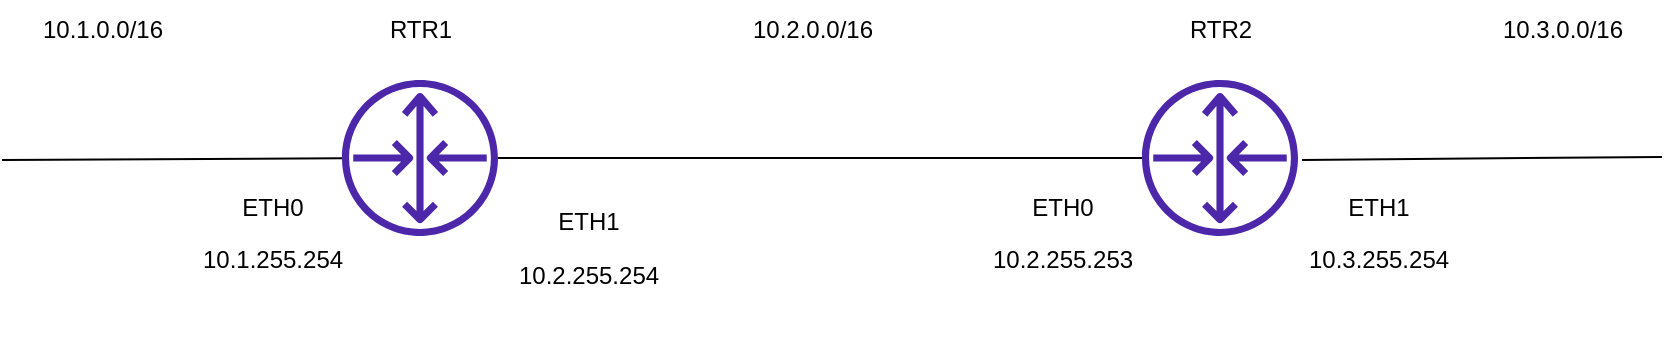 <mxfile version="20.5.3" type="github"><diagram id="xSaMXgk_q9F1Heg9Wi8A" name="Page-1"><mxGraphModel dx="1099" dy="602" grid="1" gridSize="10" guides="1" tooltips="1" connect="1" arrows="1" fold="1" page="1" pageScale="1" pageWidth="850" pageHeight="1100" math="0" shadow="0"><root><mxCell id="0"/><mxCell id="1" parent="0"/><mxCell id="K_bFSCVpv75vGkcPs-kN-1" value="" style="sketch=0;outlineConnect=0;fontColor=#232F3E;gradientColor=none;fillColor=#4D27AA;strokeColor=none;dashed=0;verticalLabelPosition=bottom;verticalAlign=top;align=center;html=1;fontSize=12;fontStyle=0;aspect=fixed;pointerEvents=1;shape=mxgraph.aws4.router;" vertex="1" parent="1"><mxGeometry x="170" y="290" width="78" height="78" as="geometry"/></mxCell><mxCell id="K_bFSCVpv75vGkcPs-kN-2" value="" style="sketch=0;outlineConnect=0;fontColor=#232F3E;gradientColor=none;fillColor=#4D27AA;strokeColor=none;dashed=0;verticalLabelPosition=bottom;verticalAlign=top;align=center;html=1;fontSize=12;fontStyle=0;aspect=fixed;pointerEvents=1;shape=mxgraph.aws4.router;" vertex="1" parent="1"><mxGeometry x="570" y="290" width="78" height="78" as="geometry"/></mxCell><mxCell id="K_bFSCVpv75vGkcPs-kN-4" value="" style="endArrow=none;html=1;rounded=0;" edge="1" parent="1" source="K_bFSCVpv75vGkcPs-kN-1" target="K_bFSCVpv75vGkcPs-kN-2"><mxGeometry width="50" height="50" relative="1" as="geometry"><mxPoint x="640" y="430" as="sourcePoint"/><mxPoint x="690" y="380" as="targetPoint"/></mxGeometry></mxCell><mxCell id="K_bFSCVpv75vGkcPs-kN-5" value="" style="endArrow=none;html=1;rounded=0;" edge="1" parent="1" target="K_bFSCVpv75vGkcPs-kN-1"><mxGeometry width="50" height="50" relative="1" as="geometry"><mxPoint y="330" as="sourcePoint"/><mxPoint x="690" y="380" as="targetPoint"/></mxGeometry></mxCell><mxCell id="K_bFSCVpv75vGkcPs-kN-6" value="" style="endArrow=none;html=1;rounded=0;exitX=1.026;exitY=0.513;exitDx=0;exitDy=0;exitPerimeter=0;" edge="1" parent="1" source="K_bFSCVpv75vGkcPs-kN-2"><mxGeometry width="50" height="50" relative="1" as="geometry"><mxPoint x="660" y="329.26" as="sourcePoint"/><mxPoint x="830" y="328.447" as="targetPoint"/></mxGeometry></mxCell><mxCell id="K_bFSCVpv75vGkcPs-kN-7" value="10.1.0.0/16" style="text;html=1;align=center;verticalAlign=middle;resizable=0;points=[];autosize=1;strokeColor=none;fillColor=none;" vertex="1" parent="1"><mxGeometry x="10" y="250" width="80" height="30" as="geometry"/></mxCell><mxCell id="K_bFSCVpv75vGkcPs-kN-8" value="RTR1" style="text;html=1;align=center;verticalAlign=middle;resizable=0;points=[];autosize=1;strokeColor=none;fillColor=none;" vertex="1" parent="1"><mxGeometry x="184" y="250" width="50" height="30" as="geometry"/></mxCell><mxCell id="K_bFSCVpv75vGkcPs-kN-9" value="RTR2" style="text;html=1;align=center;verticalAlign=middle;resizable=0;points=[];autosize=1;strokeColor=none;fillColor=none;" vertex="1" parent="1"><mxGeometry x="584" y="250" width="50" height="30" as="geometry"/></mxCell><mxCell id="K_bFSCVpv75vGkcPs-kN-10" value="10.2.0.0/16" style="text;html=1;align=center;verticalAlign=middle;resizable=0;points=[];autosize=1;strokeColor=none;fillColor=none;" vertex="1" parent="1"><mxGeometry x="365" y="250" width="80" height="30" as="geometry"/></mxCell><mxCell id="K_bFSCVpv75vGkcPs-kN-11" value="10.3.0.0/16" style="text;html=1;align=center;verticalAlign=middle;resizable=0;points=[];autosize=1;strokeColor=none;fillColor=none;" vertex="1" parent="1"><mxGeometry x="740" y="250" width="80" height="30" as="geometry"/></mxCell><mxCell id="K_bFSCVpv75vGkcPs-kN-14" value="&lt;div&gt;ETH0&lt;p&gt;10.1.255.254&lt;/p&gt;&lt;br&gt;&lt;/div&gt;" style="text;html=1;align=center;verticalAlign=middle;resizable=0;points=[];autosize=1;strokeColor=none;fillColor=none;" vertex="1" parent="1"><mxGeometry x="90" y="340" width="90" height="80" as="geometry"/></mxCell><mxCell id="K_bFSCVpv75vGkcPs-kN-15" value="&lt;div&gt;ETH1&lt;p&gt;10.2.255.254&lt;/p&gt;&lt;/div&gt;" style="text;html=1;align=center;verticalAlign=middle;resizable=0;points=[];autosize=1;strokeColor=none;fillColor=none;" vertex="1" parent="1"><mxGeometry x="248" y="345" width="90" height="70" as="geometry"/></mxCell><mxCell id="K_bFSCVpv75vGkcPs-kN-16" value="&lt;div&gt;ETH0&lt;p&gt;10.2.255.253&lt;/p&gt;&lt;br/&gt;&lt;/div&gt;" style="text;html=1;align=center;verticalAlign=middle;resizable=0;points=[];autosize=1;strokeColor=none;fillColor=none;" vertex="1" parent="1"><mxGeometry x="485" y="340" width="90" height="80" as="geometry"/></mxCell><mxCell id="K_bFSCVpv75vGkcPs-kN-17" value="&lt;div&gt;ETH1&lt;p&gt;10.3.255.254&lt;/p&gt;&lt;br&gt;&lt;/div&gt;" style="text;html=1;align=center;verticalAlign=middle;resizable=0;points=[];autosize=1;strokeColor=none;fillColor=none;" vertex="1" parent="1"><mxGeometry x="643" y="340" width="90" height="80" as="geometry"/></mxCell></root></mxGraphModel></diagram></mxfile>